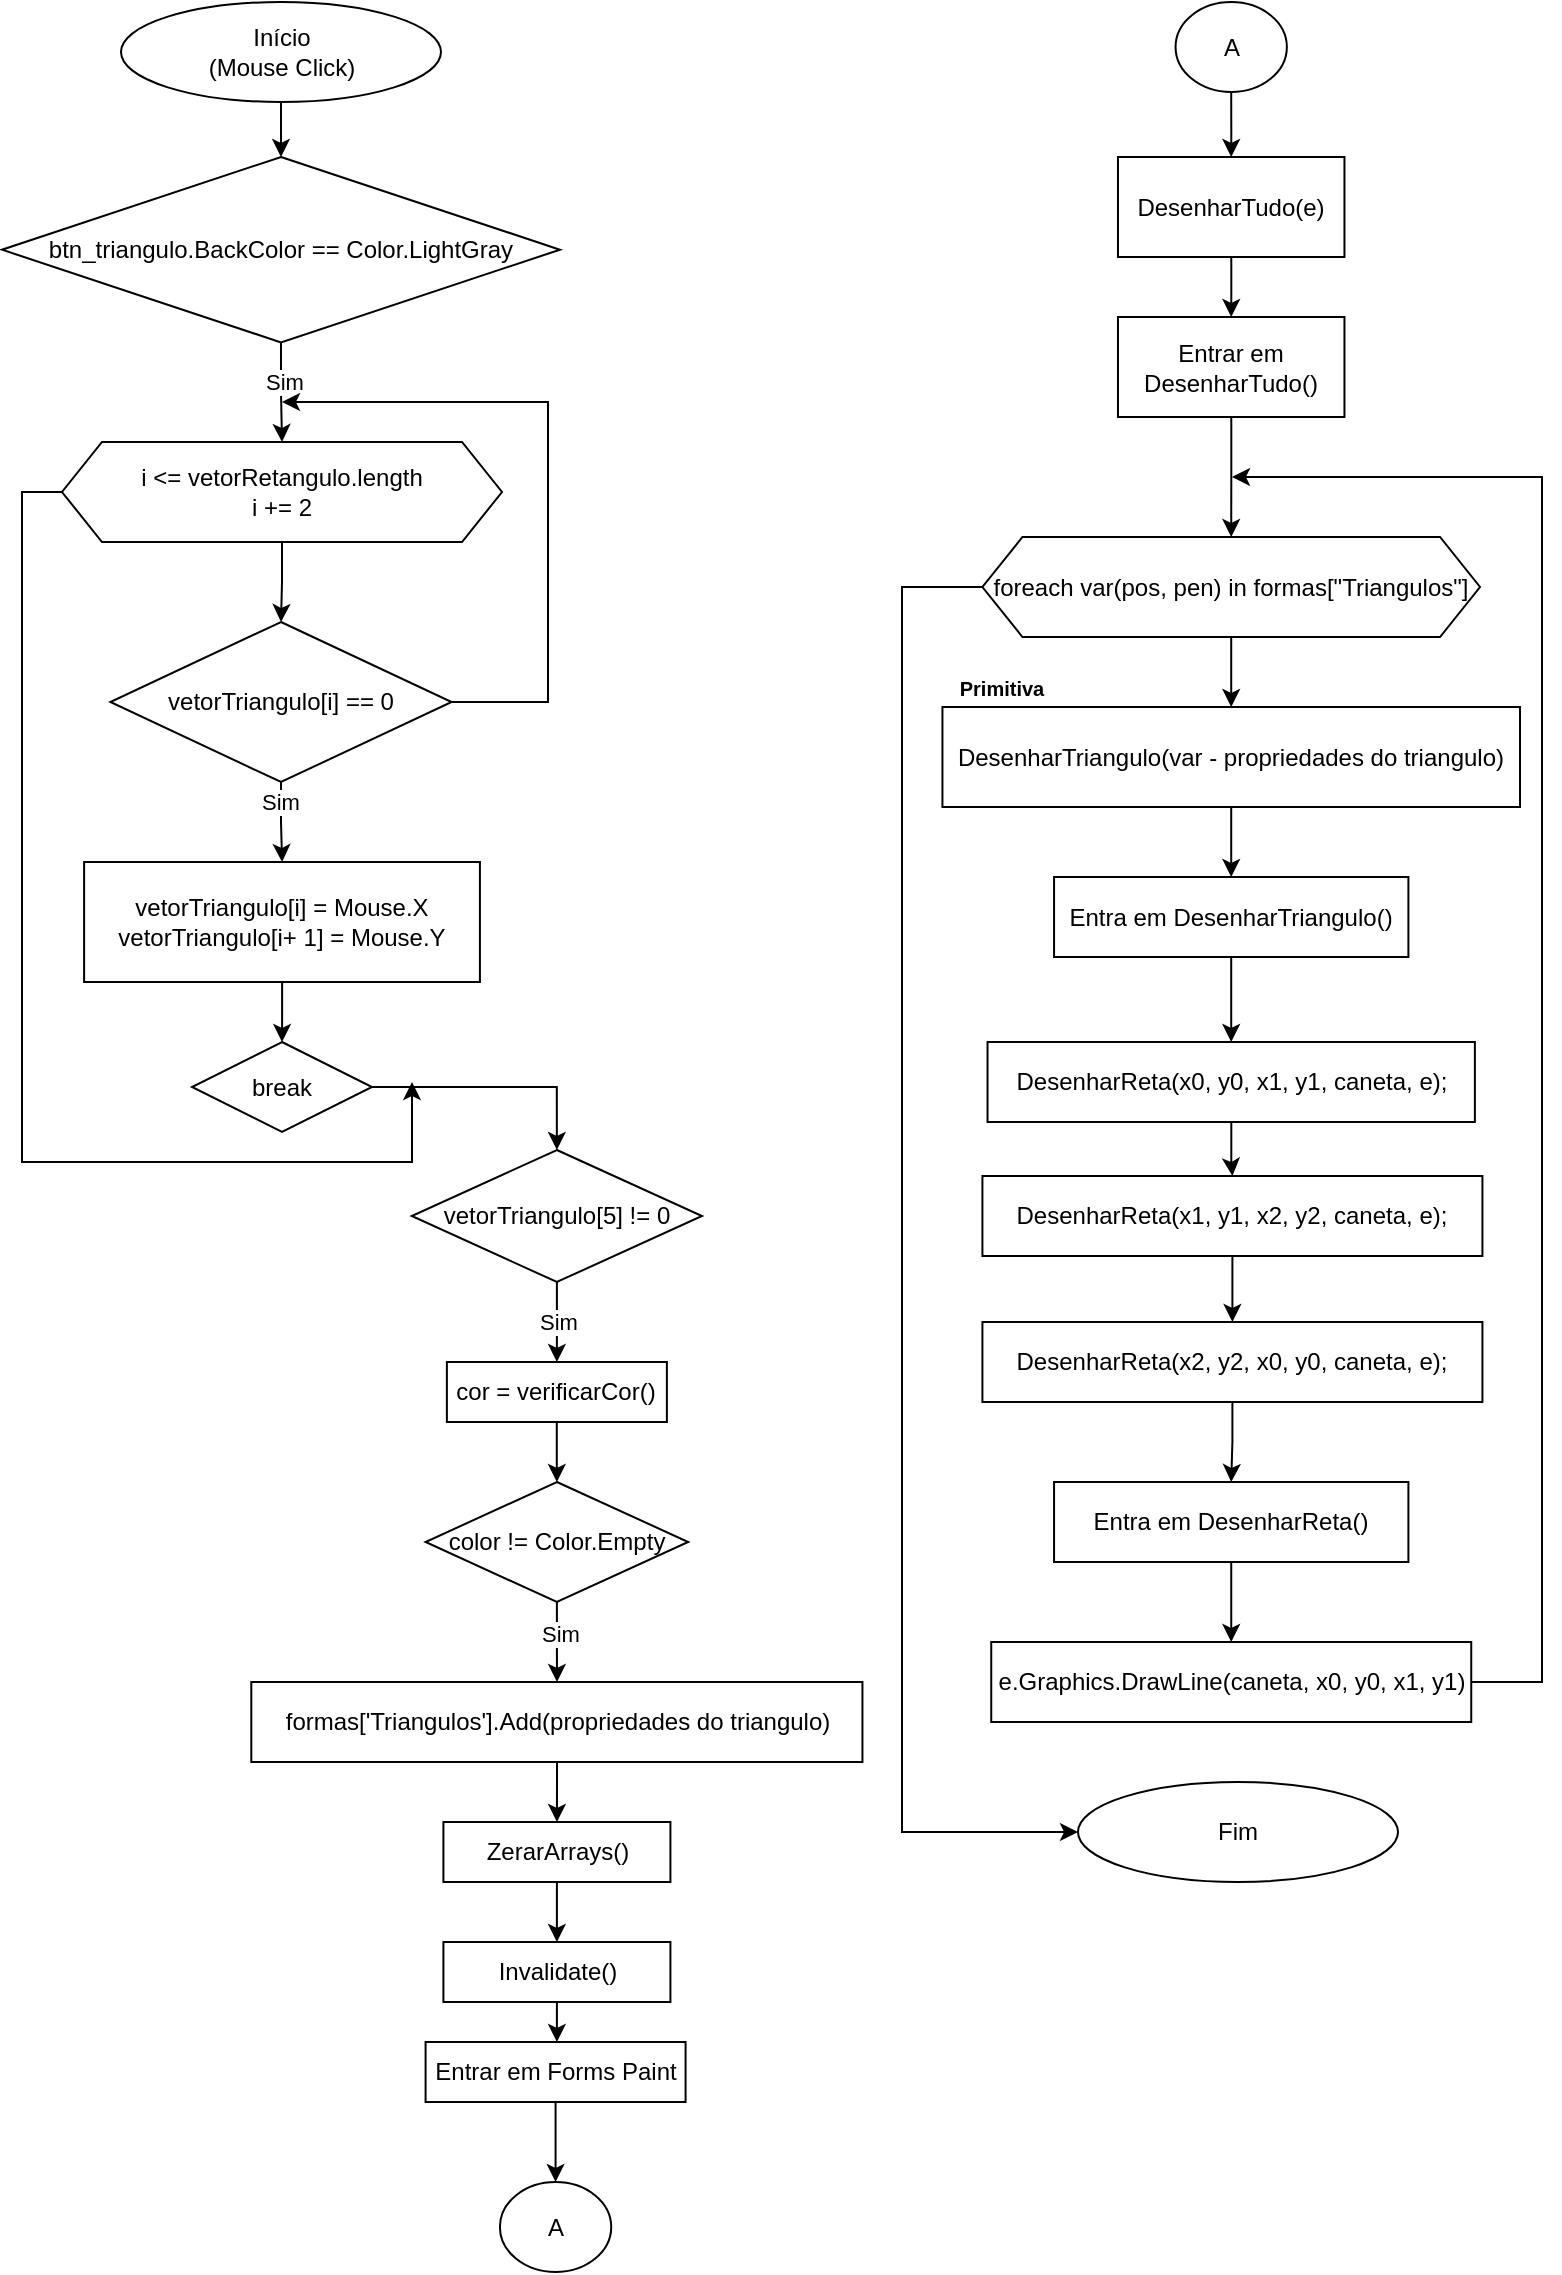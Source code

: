 <mxfile version="27.1.1">
  <diagram name="Page-1" id="MMRG923M680wyyKBxc3z">
    <mxGraphModel dx="1385" dy="802" grid="1" gridSize="10" guides="1" tooltips="1" connect="1" arrows="1" fold="1" page="1" pageScale="1" pageWidth="850" pageHeight="1100" math="0" shadow="0">
      <root>
        <mxCell id="0" />
        <mxCell id="1" parent="0" />
        <mxCell id="2Em1edY2LKHw983rF3Xw-1" style="edgeStyle=orthogonalEdgeStyle;rounded=0;orthogonalLoop=1;jettySize=auto;html=1;entryX=0.5;entryY=0;entryDx=0;entryDy=0;" edge="1" parent="1" source="2Em1edY2LKHw983rF3Xw-2" target="2Em1edY2LKHw983rF3Xw-5">
          <mxGeometry relative="1" as="geometry">
            <mxPoint x="180" y="130" as="targetPoint" />
          </mxGeometry>
        </mxCell>
        <mxCell id="2Em1edY2LKHw983rF3Xw-2" value="Início&lt;br&gt;(Mouse Click)" style="ellipse;whiteSpace=wrap;html=1;" vertex="1" parent="1">
          <mxGeometry x="99.5" y="20" width="160" height="50" as="geometry" />
        </mxCell>
        <mxCell id="2Em1edY2LKHw983rF3Xw-3" style="edgeStyle=orthogonalEdgeStyle;rounded=0;orthogonalLoop=1;jettySize=auto;html=1;exitX=0.5;exitY=1;exitDx=0;exitDy=0;entryX=0.5;entryY=0;entryDx=0;entryDy=0;" edge="1" parent="1" source="2Em1edY2LKHw983rF3Xw-5" target="2Em1edY2LKHw983rF3Xw-8">
          <mxGeometry relative="1" as="geometry">
            <mxPoint x="180" y="280" as="targetPoint" />
          </mxGeometry>
        </mxCell>
        <mxCell id="2Em1edY2LKHw983rF3Xw-4" value="Sim" style="edgeLabel;html=1;align=center;verticalAlign=middle;resizable=0;points=[];" vertex="1" connectable="0" parent="2Em1edY2LKHw983rF3Xw-3">
          <mxGeometry x="-0.23" y="1" relative="1" as="geometry">
            <mxPoint as="offset" />
          </mxGeometry>
        </mxCell>
        <mxCell id="2Em1edY2LKHw983rF3Xw-5" value="btn_triangulo.BackColor == Color.LightGray" style="rhombus;whiteSpace=wrap;html=1;" vertex="1" parent="1">
          <mxGeometry x="39.99" y="97.5" width="279.01" height="92.69" as="geometry" />
        </mxCell>
        <mxCell id="2Em1edY2LKHw983rF3Xw-6" value="" style="edgeStyle=orthogonalEdgeStyle;rounded=0;orthogonalLoop=1;jettySize=auto;html=1;" edge="1" parent="1" source="2Em1edY2LKHw983rF3Xw-8" target="2Em1edY2LKHw983rF3Xw-12">
          <mxGeometry relative="1" as="geometry" />
        </mxCell>
        <mxCell id="2Em1edY2LKHw983rF3Xw-7" style="edgeStyle=orthogonalEdgeStyle;rounded=0;orthogonalLoop=1;jettySize=auto;html=1;exitX=0;exitY=0.5;exitDx=0;exitDy=0;" edge="1" parent="1" source="2Em1edY2LKHw983rF3Xw-8">
          <mxGeometry relative="1" as="geometry">
            <mxPoint x="245" y="560" as="targetPoint" />
            <Array as="points">
              <mxPoint x="50" y="265" />
              <mxPoint x="50" y="600" />
              <mxPoint x="245" y="600" />
            </Array>
          </mxGeometry>
        </mxCell>
        <mxCell id="2Em1edY2LKHw983rF3Xw-8" value="i &amp;lt;= vetorRetangulo.length&lt;br&gt;i += 2" style="shape=hexagon;perimeter=hexagonPerimeter2;whiteSpace=wrap;html=1;fixedSize=1;" vertex="1" parent="1">
          <mxGeometry x="70" y="240" width="220" height="50" as="geometry" />
        </mxCell>
        <mxCell id="2Em1edY2LKHw983rF3Xw-9" style="edgeStyle=orthogonalEdgeStyle;rounded=0;orthogonalLoop=1;jettySize=auto;html=1;exitX=1;exitY=0.5;exitDx=0;exitDy=0;" edge="1" parent="1" source="2Em1edY2LKHw983rF3Xw-12">
          <mxGeometry relative="1" as="geometry">
            <mxPoint x="180" y="220" as="targetPoint" />
            <Array as="points">
              <mxPoint x="313" y="370" />
              <mxPoint x="313" y="220" />
            </Array>
          </mxGeometry>
        </mxCell>
        <mxCell id="2Em1edY2LKHw983rF3Xw-10" value="" style="edgeStyle=orthogonalEdgeStyle;rounded=0;orthogonalLoop=1;jettySize=auto;html=1;" edge="1" parent="1" source="2Em1edY2LKHw983rF3Xw-12" target="2Em1edY2LKHw983rF3Xw-14">
          <mxGeometry relative="1" as="geometry" />
        </mxCell>
        <mxCell id="2Em1edY2LKHw983rF3Xw-11" value="Sim" style="edgeLabel;html=1;align=center;verticalAlign=middle;resizable=0;points=[];" vertex="1" connectable="0" parent="2Em1edY2LKHw983rF3Xw-10">
          <mxGeometry x="-0.504" y="-1" relative="1" as="geometry">
            <mxPoint as="offset" />
          </mxGeometry>
        </mxCell>
        <mxCell id="2Em1edY2LKHw983rF3Xw-12" value="vetorTriangulo[i] == 0" style="rhombus;whiteSpace=wrap;html=1;" vertex="1" parent="1">
          <mxGeometry x="94.19" y="330" width="170.62" height="80" as="geometry" />
        </mxCell>
        <mxCell id="2Em1edY2LKHw983rF3Xw-13" style="edgeStyle=orthogonalEdgeStyle;rounded=0;orthogonalLoop=1;jettySize=auto;html=1;entryX=0.5;entryY=0;entryDx=0;entryDy=0;" edge="1" parent="1" source="2Em1edY2LKHw983rF3Xw-14">
          <mxGeometry relative="1" as="geometry">
            <mxPoint x="180.01" y="540" as="targetPoint" />
          </mxGeometry>
        </mxCell>
        <mxCell id="2Em1edY2LKHw983rF3Xw-14" value="vetorTriangulo[i] = Mouse.X&lt;br&gt;vetorTriangulo[i+ 1] = Mouse.Y" style="whiteSpace=wrap;html=1;" vertex="1" parent="1">
          <mxGeometry x="81.05" y="450" width="197.91" height="60" as="geometry" />
        </mxCell>
        <mxCell id="2Em1edY2LKHw983rF3Xw-15" style="edgeStyle=orthogonalEdgeStyle;rounded=0;orthogonalLoop=1;jettySize=auto;html=1;entryX=0.5;entryY=0;entryDx=0;entryDy=0;" edge="1" parent="1" source="2Em1edY2LKHw983rF3Xw-17" target="2Em1edY2LKHw983rF3Xw-21">
          <mxGeometry relative="1" as="geometry" />
        </mxCell>
        <mxCell id="2Em1edY2LKHw983rF3Xw-16" value="Sim" style="edgeLabel;html=1;align=center;verticalAlign=middle;resizable=0;points=[];" vertex="1" connectable="0" parent="2Em1edY2LKHw983rF3Xw-15">
          <mxGeometry x="-0.55" y="1" relative="1" as="geometry">
            <mxPoint x="-1" y="11" as="offset" />
          </mxGeometry>
        </mxCell>
        <mxCell id="2Em1edY2LKHw983rF3Xw-17" value="vetorTriangulo[5] != 0" style="rhombus;whiteSpace=wrap;html=1;rounded=0;" vertex="1" parent="1">
          <mxGeometry x="244.88" y="594" width="145.12" height="66" as="geometry" />
        </mxCell>
        <mxCell id="2Em1edY2LKHw983rF3Xw-18" style="edgeStyle=orthogonalEdgeStyle;rounded=0;orthogonalLoop=1;jettySize=auto;html=1;exitX=1;exitY=0.5;exitDx=0;exitDy=0;entryX=0.5;entryY=0;entryDx=0;entryDy=0;" edge="1" parent="1" source="2Em1edY2LKHw983rF3Xw-19" target="2Em1edY2LKHw983rF3Xw-17">
          <mxGeometry relative="1" as="geometry" />
        </mxCell>
        <mxCell id="2Em1edY2LKHw983rF3Xw-19" value="break" style="rhombus;whiteSpace=wrap;html=1;" vertex="1" parent="1">
          <mxGeometry x="135.01" y="540" width="90" height="45" as="geometry" />
        </mxCell>
        <mxCell id="2Em1edY2LKHw983rF3Xw-20" style="edgeStyle=orthogonalEdgeStyle;rounded=0;orthogonalLoop=1;jettySize=auto;html=1;" edge="1" parent="1" source="2Em1edY2LKHw983rF3Xw-21">
          <mxGeometry relative="1" as="geometry">
            <mxPoint x="317.44" y="760" as="targetPoint" />
          </mxGeometry>
        </mxCell>
        <mxCell id="2Em1edY2LKHw983rF3Xw-21" value="cor = verificarCor()" style="rounded=0;whiteSpace=wrap;html=1;" vertex="1" parent="1">
          <mxGeometry x="262.44" y="700" width="110" height="30" as="geometry" />
        </mxCell>
        <mxCell id="2Em1edY2LKHw983rF3Xw-22" value="" style="edgeStyle=orthogonalEdgeStyle;rounded=0;orthogonalLoop=1;jettySize=auto;html=1;" edge="1" parent="1" source="2Em1edY2LKHw983rF3Xw-24" target="2Em1edY2LKHw983rF3Xw-26">
          <mxGeometry relative="1" as="geometry" />
        </mxCell>
        <mxCell id="2Em1edY2LKHw983rF3Xw-23" value="Sim" style="edgeLabel;html=1;align=center;verticalAlign=middle;resizable=0;points=[];" vertex="1" connectable="0" parent="2Em1edY2LKHw983rF3Xw-22">
          <mxGeometry x="-0.19" y="1" relative="1" as="geometry">
            <mxPoint as="offset" />
          </mxGeometry>
        </mxCell>
        <mxCell id="2Em1edY2LKHw983rF3Xw-24" value="color != Color.Empty" style="rhombus;whiteSpace=wrap;html=1;rounded=0;" vertex="1" parent="1">
          <mxGeometry x="251.79" y="760" width="131.31" height="60" as="geometry" />
        </mxCell>
        <mxCell id="2Em1edY2LKHw983rF3Xw-25" style="edgeStyle=orthogonalEdgeStyle;rounded=0;orthogonalLoop=1;jettySize=auto;html=1;entryX=0.5;entryY=0;entryDx=0;entryDy=0;" edge="1" parent="1" source="2Em1edY2LKHw983rF3Xw-26" target="2Em1edY2LKHw983rF3Xw-28">
          <mxGeometry relative="1" as="geometry" />
        </mxCell>
        <mxCell id="2Em1edY2LKHw983rF3Xw-26" value="formas[&#39;Triangulos&#39;].Add(propriedades do triangulo)" style="whiteSpace=wrap;html=1;rounded=0;" vertex="1" parent="1">
          <mxGeometry x="164.65" y="860" width="305.57" height="40" as="geometry" />
        </mxCell>
        <mxCell id="2Em1edY2LKHw983rF3Xw-27" value="" style="edgeStyle=orthogonalEdgeStyle;rounded=0;orthogonalLoop=1;jettySize=auto;html=1;" edge="1" parent="1" source="2Em1edY2LKHw983rF3Xw-28" target="2Em1edY2LKHw983rF3Xw-30">
          <mxGeometry relative="1" as="geometry" />
        </mxCell>
        <mxCell id="2Em1edY2LKHw983rF3Xw-28" value="ZerarArrays()" style="whiteSpace=wrap;html=1;rounded=0;" vertex="1" parent="1">
          <mxGeometry x="260.7" y="930" width="113.51" height="30" as="geometry" />
        </mxCell>
        <mxCell id="2Em1edY2LKHw983rF3Xw-29" value="" style="edgeStyle=orthogonalEdgeStyle;rounded=0;orthogonalLoop=1;jettySize=auto;html=1;entryX=0.5;entryY=0;entryDx=0;entryDy=0;" edge="1" parent="1" source="2Em1edY2LKHw983rF3Xw-30" target="2Em1edY2LKHw983rF3Xw-32">
          <mxGeometry relative="1" as="geometry">
            <mxPoint x="317.455" y="1050" as="targetPoint" />
          </mxGeometry>
        </mxCell>
        <mxCell id="2Em1edY2LKHw983rF3Xw-30" value="Invalidate()" style="whiteSpace=wrap;html=1;rounded=0;" vertex="1" parent="1">
          <mxGeometry x="260.7" y="990" width="113.51" height="30" as="geometry" />
        </mxCell>
        <mxCell id="2Em1edY2LKHw983rF3Xw-31" style="edgeStyle=orthogonalEdgeStyle;rounded=0;orthogonalLoop=1;jettySize=auto;html=1;entryX=0.5;entryY=0;entryDx=0;entryDy=0;" edge="1" parent="1" source="2Em1edY2LKHw983rF3Xw-32" target="2Em1edY2LKHw983rF3Xw-33">
          <mxGeometry relative="1" as="geometry" />
        </mxCell>
        <mxCell id="2Em1edY2LKHw983rF3Xw-32" value="Entrar em Forms Paint" style="whiteSpace=wrap;html=1;rounded=0;" vertex="1" parent="1">
          <mxGeometry x="251.79" y="1040" width="130" height="30" as="geometry" />
        </mxCell>
        <mxCell id="2Em1edY2LKHw983rF3Xw-33" value="A" style="ellipse;whiteSpace=wrap;html=1;rounded=0;" vertex="1" parent="1">
          <mxGeometry x="288.96" y="1110" width="55.65" height="45" as="geometry" />
        </mxCell>
        <mxCell id="2Em1edY2LKHw983rF3Xw-34" style="edgeStyle=orthogonalEdgeStyle;rounded=0;orthogonalLoop=1;jettySize=auto;html=1;entryX=0.5;entryY=0;entryDx=0;entryDy=0;" edge="1" parent="1" source="2Em1edY2LKHw983rF3Xw-35" target="2Em1edY2LKHw983rF3Xw-37">
          <mxGeometry relative="1" as="geometry" />
        </mxCell>
        <mxCell id="2Em1edY2LKHw983rF3Xw-35" value="A" style="ellipse;whiteSpace=wrap;html=1;rounded=0;" vertex="1" parent="1">
          <mxGeometry x="626.78" y="20" width="55.65" height="45" as="geometry" />
        </mxCell>
        <mxCell id="2Em1edY2LKHw983rF3Xw-36" style="edgeStyle=orthogonalEdgeStyle;rounded=0;orthogonalLoop=1;jettySize=auto;html=1;entryX=0.5;entryY=0;entryDx=0;entryDy=0;" edge="1" parent="1" source="2Em1edY2LKHw983rF3Xw-37" target="2Em1edY2LKHw983rF3Xw-39">
          <mxGeometry relative="1" as="geometry" />
        </mxCell>
        <mxCell id="2Em1edY2LKHw983rF3Xw-37" value="DesenharTudo(e)" style="whiteSpace=wrap;html=1;rounded=0;" vertex="1" parent="1">
          <mxGeometry x="597.98" y="97.5" width="113.25" height="50" as="geometry" />
        </mxCell>
        <mxCell id="2Em1edY2LKHw983rF3Xw-38" style="edgeStyle=orthogonalEdgeStyle;rounded=0;orthogonalLoop=1;jettySize=auto;html=1;entryX=0.5;entryY=0;entryDx=0;entryDy=0;" edge="1" parent="1" source="2Em1edY2LKHw983rF3Xw-39" target="2Em1edY2LKHw983rF3Xw-42">
          <mxGeometry relative="1" as="geometry" />
        </mxCell>
        <mxCell id="2Em1edY2LKHw983rF3Xw-39" value="Entrar em DesenharTudo()" style="whiteSpace=wrap;html=1;rounded=0;" vertex="1" parent="1">
          <mxGeometry x="597.98" y="177.5" width="113.25" height="50" as="geometry" />
        </mxCell>
        <mxCell id="2Em1edY2LKHw983rF3Xw-40" style="edgeStyle=orthogonalEdgeStyle;rounded=0;orthogonalLoop=1;jettySize=auto;html=1;entryX=0.5;entryY=0;entryDx=0;entryDy=0;" edge="1" parent="1" source="2Em1edY2LKHw983rF3Xw-42" target="2Em1edY2LKHw983rF3Xw-44">
          <mxGeometry relative="1" as="geometry" />
        </mxCell>
        <mxCell id="2Em1edY2LKHw983rF3Xw-41" style="edgeStyle=orthogonalEdgeStyle;rounded=0;orthogonalLoop=1;jettySize=auto;html=1;entryX=0;entryY=0.5;entryDx=0;entryDy=0;" edge="1" parent="1" source="2Em1edY2LKHw983rF3Xw-42" target="2Em1edY2LKHw983rF3Xw-54">
          <mxGeometry relative="1" as="geometry">
            <Array as="points">
              <mxPoint x="490" y="313" />
              <mxPoint x="490" y="935" />
            </Array>
          </mxGeometry>
        </mxCell>
        <mxCell id="2Em1edY2LKHw983rF3Xw-42" value="foreach var(pos, pen) in formas[&quot;Triangulos&quot;]" style="shape=hexagon;perimeter=hexagonPerimeter2;whiteSpace=wrap;html=1;fixedSize=1;" vertex="1" parent="1">
          <mxGeometry x="530.21" y="287.5" width="248.8" height="50" as="geometry" />
        </mxCell>
        <mxCell id="2Em1edY2LKHw983rF3Xw-43" style="edgeStyle=orthogonalEdgeStyle;rounded=0;orthogonalLoop=1;jettySize=auto;html=1;entryX=0.5;entryY=0;entryDx=0;entryDy=0;" edge="1" parent="1" source="2Em1edY2LKHw983rF3Xw-44" target="2Em1edY2LKHw983rF3Xw-49">
          <mxGeometry relative="1" as="geometry" />
        </mxCell>
        <mxCell id="2Em1edY2LKHw983rF3Xw-44" value="DesenharTriangulo(var - propriedades do triangulo)" style="whiteSpace=wrap;html=1;rounded=0;" vertex="1" parent="1">
          <mxGeometry x="510.22" y="372.5" width="288.79" height="50" as="geometry" />
        </mxCell>
        <mxCell id="2Em1edY2LKHw983rF3Xw-45" value="&lt;b&gt;&lt;font style=&quot;font-size: 10px;&quot;&gt;Primitiva&lt;/font&gt;&lt;/b&gt;" style="text;html=1;align=center;verticalAlign=middle;whiteSpace=wrap;rounded=0;" vertex="1" parent="1">
          <mxGeometry x="510.22" y="352.5" width="60" height="20" as="geometry" />
        </mxCell>
        <mxCell id="2Em1edY2LKHw983rF3Xw-47" value="&lt;div&gt;DesenharReta(x0, y0, x1, y1, caneta, e);&lt;/div&gt;" style="whiteSpace=wrap;html=1;rounded=0;" vertex="1" parent="1">
          <mxGeometry x="532.77" y="540" width="243.67" height="40" as="geometry" />
        </mxCell>
        <mxCell id="2Em1edY2LKHw983rF3Xw-48" style="edgeStyle=orthogonalEdgeStyle;rounded=0;orthogonalLoop=1;jettySize=auto;html=1;entryX=0.5;entryY=0;entryDx=0;entryDy=0;" edge="1" parent="1" source="2Em1edY2LKHw983rF3Xw-49" target="2Em1edY2LKHw983rF3Xw-47">
          <mxGeometry relative="1" as="geometry" />
        </mxCell>
        <mxCell id="2Em1edY2LKHw983rF3Xw-49" value="Entra em DesenharTriangulo()" style="rounded=0;whiteSpace=wrap;html=1;" vertex="1" parent="1">
          <mxGeometry x="566.03" y="457.5" width="177.17" height="40" as="geometry" />
        </mxCell>
        <mxCell id="2Em1edY2LKHw983rF3Xw-50" style="edgeStyle=orthogonalEdgeStyle;rounded=0;orthogonalLoop=1;jettySize=auto;html=1;entryX=0.5;entryY=0;entryDx=0;entryDy=0;" edge="1" parent="1" source="2Em1edY2LKHw983rF3Xw-51" target="2Em1edY2LKHw983rF3Xw-53">
          <mxGeometry relative="1" as="geometry">
            <mxPoint x="654.605" y="717.5" as="targetPoint" />
          </mxGeometry>
        </mxCell>
        <mxCell id="2Em1edY2LKHw983rF3Xw-51" value="Entra em DesenharReta()" style="rounded=0;whiteSpace=wrap;html=1;" vertex="1" parent="1">
          <mxGeometry x="566.03" y="760" width="177.17" height="40" as="geometry" />
        </mxCell>
        <mxCell id="2Em1edY2LKHw983rF3Xw-52" style="edgeStyle=orthogonalEdgeStyle;rounded=0;orthogonalLoop=1;jettySize=auto;html=1;exitX=1;exitY=0.5;exitDx=0;exitDy=0;" edge="1" parent="1" source="2Em1edY2LKHw983rF3Xw-53">
          <mxGeometry relative="1" as="geometry">
            <mxPoint x="655" y="257.5" as="targetPoint" />
            <Array as="points">
              <mxPoint x="810" y="860" />
              <mxPoint x="810" y="258" />
            </Array>
            <mxPoint x="810" y="870" as="sourcePoint" />
          </mxGeometry>
        </mxCell>
        <mxCell id="2Em1edY2LKHw983rF3Xw-53" value="e.Graphics.DrawLine(caneta, x0, y0, x1, y1)" style="rounded=0;whiteSpace=wrap;html=1;" vertex="1" parent="1">
          <mxGeometry x="534.62" y="840" width="240" height="40" as="geometry" />
        </mxCell>
        <mxCell id="2Em1edY2LKHw983rF3Xw-54" value="Fim" style="ellipse;whiteSpace=wrap;html=1;" vertex="1" parent="1">
          <mxGeometry x="578" y="910" width="160" height="50" as="geometry" />
        </mxCell>
        <mxCell id="2Em1edY2LKHw983rF3Xw-57" value="" style="edgeStyle=orthogonalEdgeStyle;rounded=0;orthogonalLoop=1;jettySize=auto;html=1;entryX=0.5;entryY=0;entryDx=0;entryDy=0;" edge="1" parent="1" source="2Em1edY2LKHw983rF3Xw-47" target="2Em1edY2LKHw983rF3Xw-55">
          <mxGeometry relative="1" as="geometry">
            <mxPoint x="655" y="580" as="sourcePoint" />
            <mxPoint x="655" y="760" as="targetPoint" />
          </mxGeometry>
        </mxCell>
        <mxCell id="2Em1edY2LKHw983rF3Xw-60" style="edgeStyle=orthogonalEdgeStyle;rounded=0;orthogonalLoop=1;jettySize=auto;html=1;" edge="1" parent="1" source="2Em1edY2LKHw983rF3Xw-55" target="2Em1edY2LKHw983rF3Xw-58">
          <mxGeometry relative="1" as="geometry" />
        </mxCell>
        <mxCell id="2Em1edY2LKHw983rF3Xw-55" value="DesenharReta(x1, y1, x2, y2, caneta, e);" style="rounded=0;whiteSpace=wrap;html=1;" vertex="1" parent="1">
          <mxGeometry x="530.21" y="607" width="250" height="40" as="geometry" />
        </mxCell>
        <mxCell id="2Em1edY2LKHw983rF3Xw-59" style="edgeStyle=orthogonalEdgeStyle;rounded=0;orthogonalLoop=1;jettySize=auto;html=1;entryX=0.5;entryY=0;entryDx=0;entryDy=0;" edge="1" parent="1" source="2Em1edY2LKHw983rF3Xw-58" target="2Em1edY2LKHw983rF3Xw-51">
          <mxGeometry relative="1" as="geometry" />
        </mxCell>
        <mxCell id="2Em1edY2LKHw983rF3Xw-58" value="DesenharReta(x2, y2, x0, y0, caneta, e);" style="rounded=0;whiteSpace=wrap;html=1;" vertex="1" parent="1">
          <mxGeometry x="530.21" y="680" width="250" height="40" as="geometry" />
        </mxCell>
      </root>
    </mxGraphModel>
  </diagram>
</mxfile>
